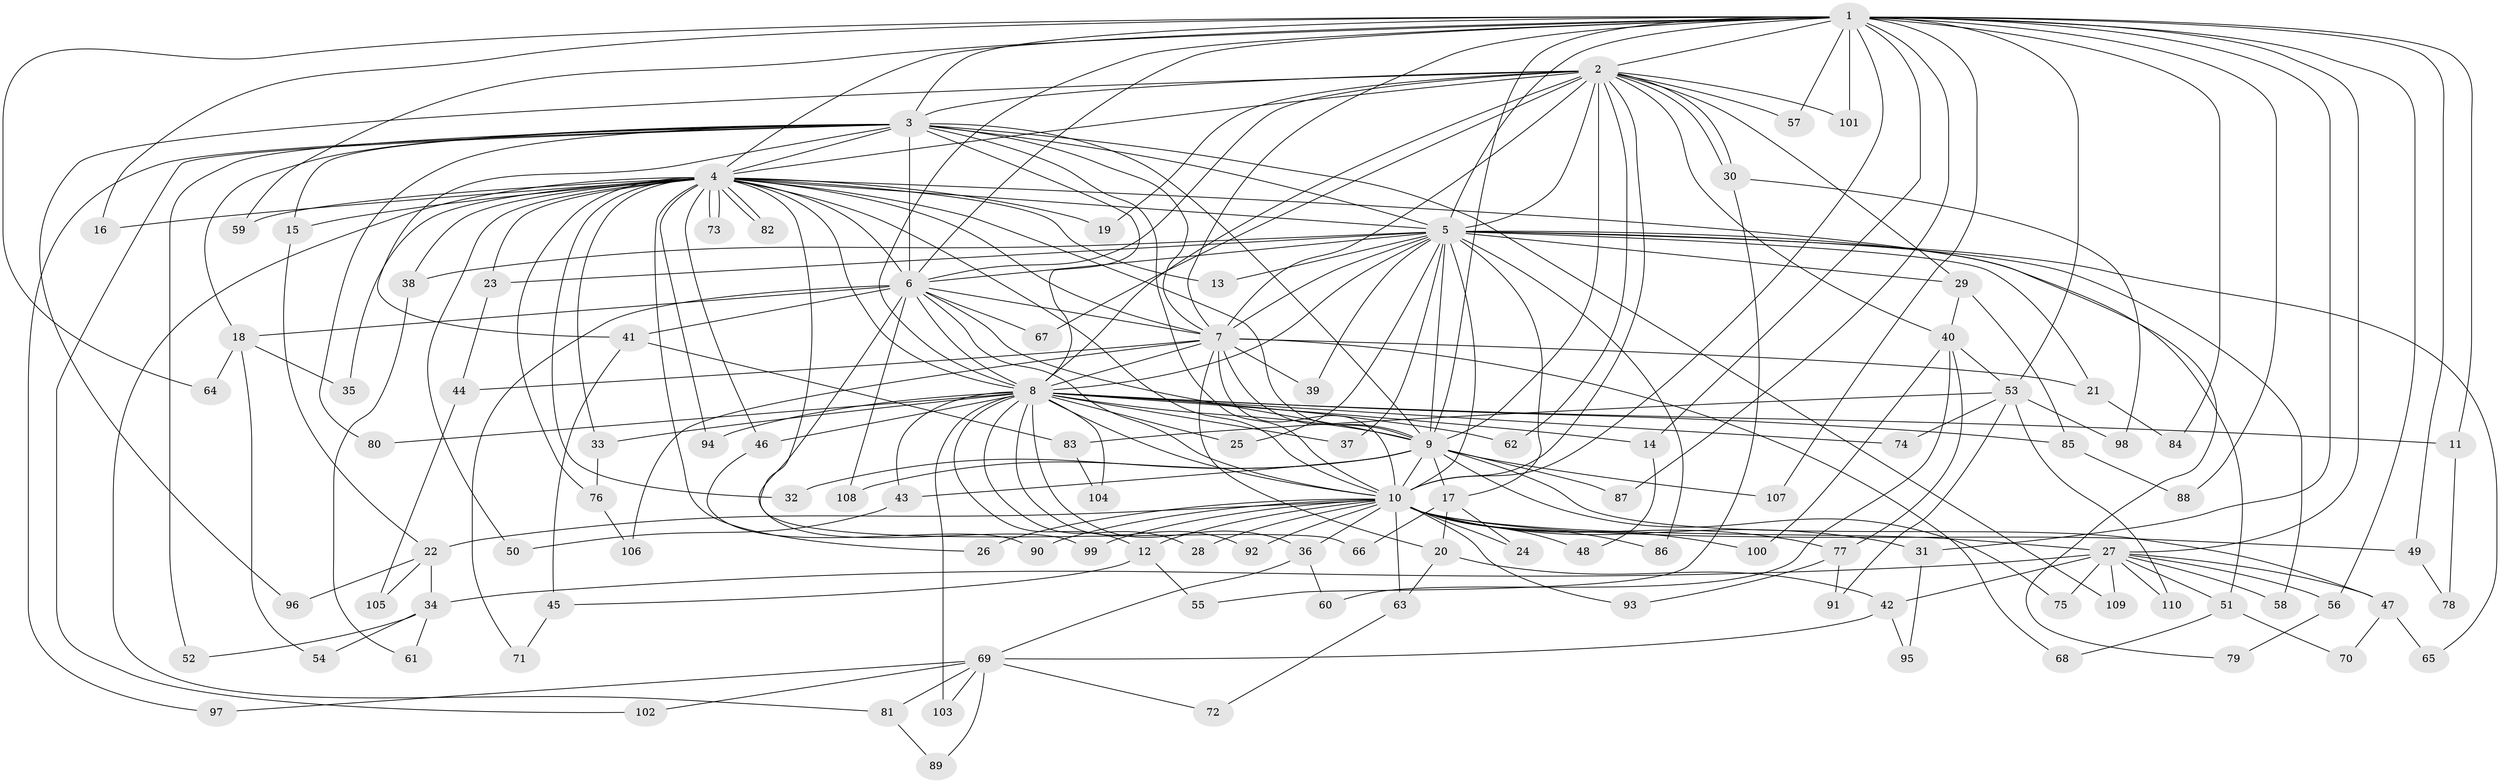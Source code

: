 // Generated by graph-tools (version 1.1) at 2025/14/03/09/25 04:14:05]
// undirected, 110 vertices, 245 edges
graph export_dot {
graph [start="1"]
  node [color=gray90,style=filled];
  1;
  2;
  3;
  4;
  5;
  6;
  7;
  8;
  9;
  10;
  11;
  12;
  13;
  14;
  15;
  16;
  17;
  18;
  19;
  20;
  21;
  22;
  23;
  24;
  25;
  26;
  27;
  28;
  29;
  30;
  31;
  32;
  33;
  34;
  35;
  36;
  37;
  38;
  39;
  40;
  41;
  42;
  43;
  44;
  45;
  46;
  47;
  48;
  49;
  50;
  51;
  52;
  53;
  54;
  55;
  56;
  57;
  58;
  59;
  60;
  61;
  62;
  63;
  64;
  65;
  66;
  67;
  68;
  69;
  70;
  71;
  72;
  73;
  74;
  75;
  76;
  77;
  78;
  79;
  80;
  81;
  82;
  83;
  84;
  85;
  86;
  87;
  88;
  89;
  90;
  91;
  92;
  93;
  94;
  95;
  96;
  97;
  98;
  99;
  100;
  101;
  102;
  103;
  104;
  105;
  106;
  107;
  108;
  109;
  110;
  1 -- 2;
  1 -- 3;
  1 -- 4;
  1 -- 5;
  1 -- 6;
  1 -- 7;
  1 -- 8;
  1 -- 9;
  1 -- 10;
  1 -- 11;
  1 -- 14;
  1 -- 16;
  1 -- 27;
  1 -- 31;
  1 -- 49;
  1 -- 53;
  1 -- 56;
  1 -- 57;
  1 -- 59;
  1 -- 64;
  1 -- 84;
  1 -- 87;
  1 -- 88;
  1 -- 101;
  1 -- 107;
  2 -- 3;
  2 -- 4;
  2 -- 5;
  2 -- 6;
  2 -- 7;
  2 -- 8;
  2 -- 9;
  2 -- 10;
  2 -- 19;
  2 -- 29;
  2 -- 30;
  2 -- 30;
  2 -- 40;
  2 -- 57;
  2 -- 62;
  2 -- 67;
  2 -- 96;
  2 -- 101;
  3 -- 4;
  3 -- 5;
  3 -- 6;
  3 -- 7;
  3 -- 8;
  3 -- 9;
  3 -- 10;
  3 -- 15;
  3 -- 18;
  3 -- 41;
  3 -- 52;
  3 -- 80;
  3 -- 97;
  3 -- 102;
  3 -- 109;
  4 -- 5;
  4 -- 6;
  4 -- 7;
  4 -- 8;
  4 -- 9;
  4 -- 10;
  4 -- 13;
  4 -- 15;
  4 -- 16;
  4 -- 19;
  4 -- 23;
  4 -- 26;
  4 -- 32;
  4 -- 33;
  4 -- 35;
  4 -- 38;
  4 -- 46;
  4 -- 50;
  4 -- 59;
  4 -- 66;
  4 -- 73;
  4 -- 73;
  4 -- 76;
  4 -- 79;
  4 -- 81;
  4 -- 82;
  4 -- 82;
  4 -- 94;
  5 -- 6;
  5 -- 7;
  5 -- 8;
  5 -- 9;
  5 -- 10;
  5 -- 13;
  5 -- 17;
  5 -- 21;
  5 -- 23;
  5 -- 25;
  5 -- 29;
  5 -- 37;
  5 -- 38;
  5 -- 39;
  5 -- 51;
  5 -- 58;
  5 -- 65;
  5 -- 86;
  6 -- 7;
  6 -- 8;
  6 -- 9;
  6 -- 10;
  6 -- 18;
  6 -- 41;
  6 -- 67;
  6 -- 71;
  6 -- 99;
  6 -- 108;
  7 -- 8;
  7 -- 9;
  7 -- 10;
  7 -- 20;
  7 -- 21;
  7 -- 39;
  7 -- 44;
  7 -- 68;
  7 -- 106;
  8 -- 9;
  8 -- 10;
  8 -- 11;
  8 -- 12;
  8 -- 14;
  8 -- 25;
  8 -- 28;
  8 -- 33;
  8 -- 36;
  8 -- 37;
  8 -- 43;
  8 -- 46;
  8 -- 62;
  8 -- 74;
  8 -- 80;
  8 -- 85;
  8 -- 92;
  8 -- 94;
  8 -- 103;
  8 -- 104;
  9 -- 10;
  9 -- 17;
  9 -- 32;
  9 -- 43;
  9 -- 47;
  9 -- 75;
  9 -- 87;
  9 -- 107;
  9 -- 108;
  10 -- 12;
  10 -- 22;
  10 -- 24;
  10 -- 26;
  10 -- 27;
  10 -- 28;
  10 -- 31;
  10 -- 36;
  10 -- 48;
  10 -- 49;
  10 -- 63;
  10 -- 77;
  10 -- 86;
  10 -- 90;
  10 -- 92;
  10 -- 93;
  10 -- 99;
  10 -- 100;
  11 -- 78;
  12 -- 45;
  12 -- 55;
  14 -- 48;
  15 -- 22;
  17 -- 20;
  17 -- 24;
  17 -- 66;
  18 -- 35;
  18 -- 54;
  18 -- 64;
  20 -- 42;
  20 -- 63;
  21 -- 84;
  22 -- 34;
  22 -- 96;
  22 -- 105;
  23 -- 44;
  27 -- 34;
  27 -- 42;
  27 -- 47;
  27 -- 51;
  27 -- 56;
  27 -- 58;
  27 -- 75;
  27 -- 109;
  27 -- 110;
  29 -- 40;
  29 -- 85;
  30 -- 55;
  30 -- 98;
  31 -- 95;
  33 -- 76;
  34 -- 52;
  34 -- 54;
  34 -- 61;
  36 -- 60;
  36 -- 69;
  38 -- 61;
  40 -- 53;
  40 -- 60;
  40 -- 77;
  40 -- 100;
  41 -- 45;
  41 -- 83;
  42 -- 69;
  42 -- 95;
  43 -- 50;
  44 -- 105;
  45 -- 71;
  46 -- 90;
  47 -- 65;
  47 -- 70;
  49 -- 78;
  51 -- 68;
  51 -- 70;
  53 -- 74;
  53 -- 83;
  53 -- 91;
  53 -- 98;
  53 -- 110;
  56 -- 79;
  63 -- 72;
  69 -- 72;
  69 -- 81;
  69 -- 89;
  69 -- 97;
  69 -- 102;
  69 -- 103;
  76 -- 106;
  77 -- 91;
  77 -- 93;
  81 -- 89;
  83 -- 104;
  85 -- 88;
}
